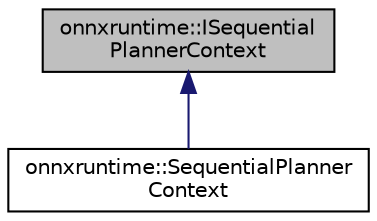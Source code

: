 digraph "onnxruntime::ISequentialPlannerContext"
{
  edge [fontname="Helvetica",fontsize="10",labelfontname="Helvetica",labelfontsize="10"];
  node [fontname="Helvetica",fontsize="10",shape=record];
  Node0 [label="onnxruntime::ISequential\lPlannerContext",height=0.2,width=0.4,color="black", fillcolor="grey75", style="filled", fontcolor="black"];
  Node0 -> Node1 [dir="back",color="midnightblue",fontsize="10",style="solid",fontname="Helvetica"];
  Node1 [label="onnxruntime::SequentialPlanner\lContext",height=0.2,width=0.4,color="black", fillcolor="white", style="filled",URL="$classonnxruntime_1_1SequentialPlannerContext.html"];
}
